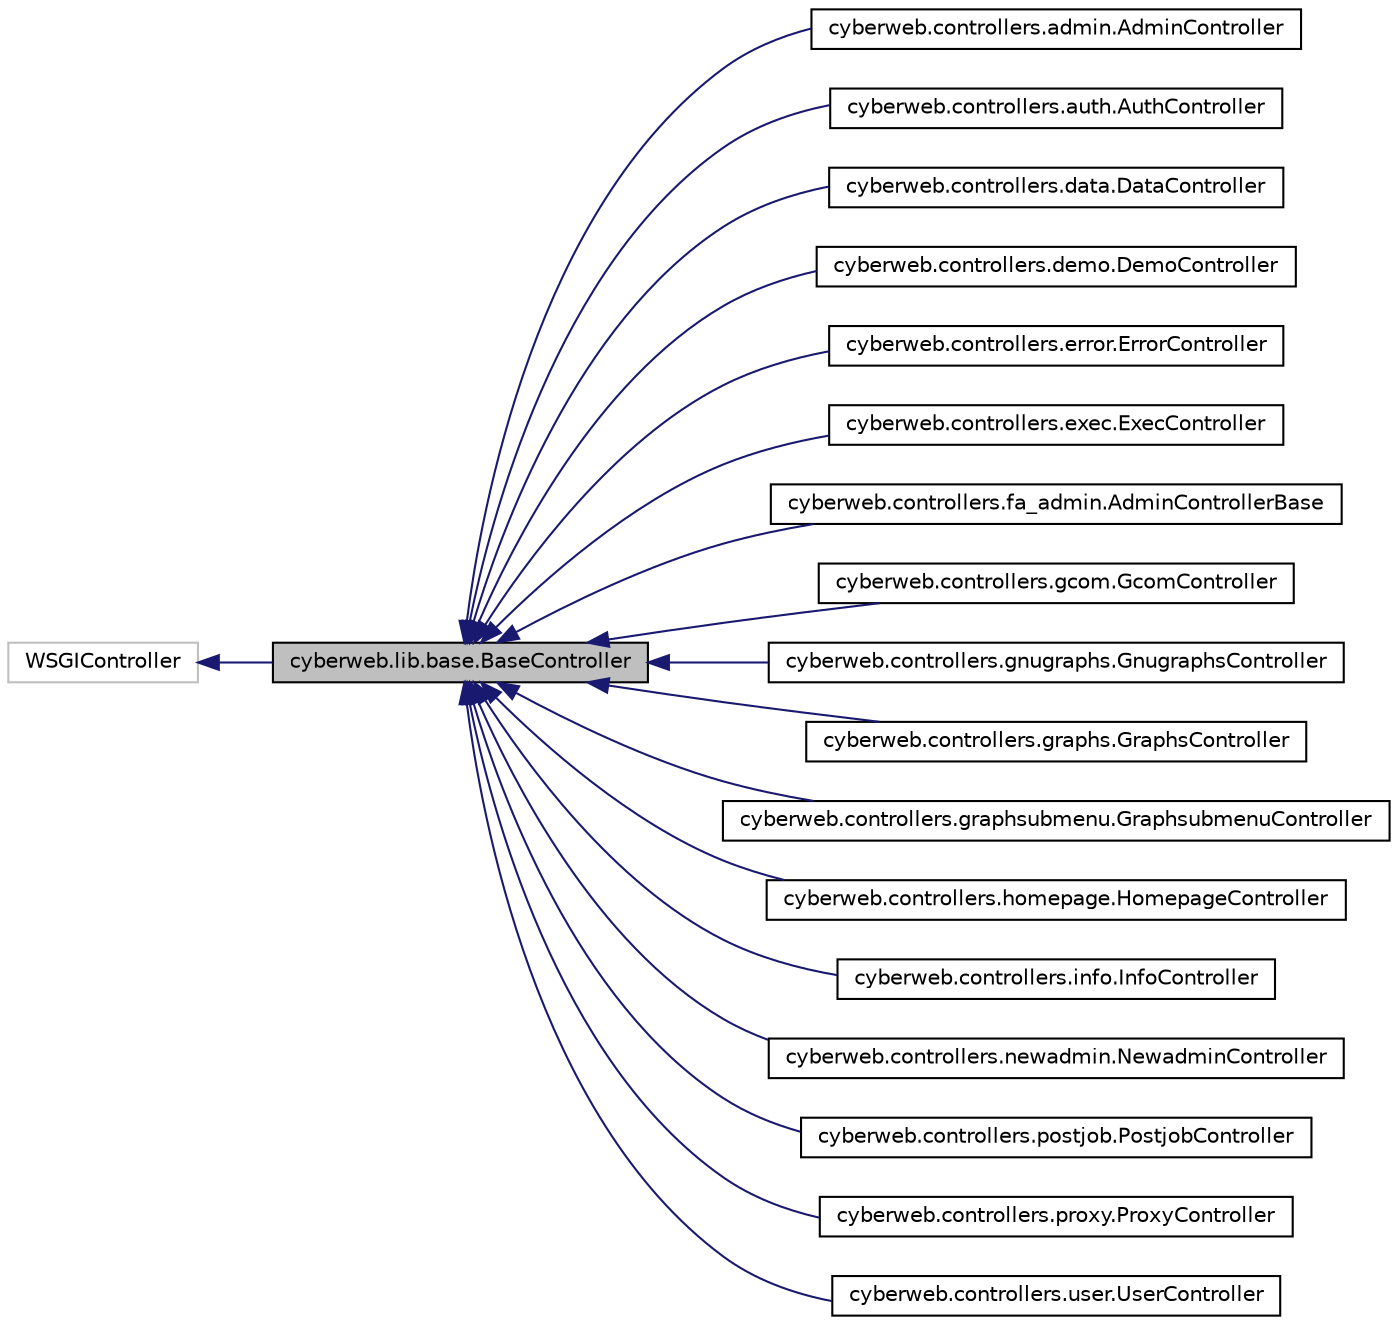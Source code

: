 digraph G
{
  edge [fontname="Helvetica",fontsize="10",labelfontname="Helvetica",labelfontsize="10"];
  node [fontname="Helvetica",fontsize="10",shape=record];
  rankdir="LR";
  Node1 [label="cyberweb.lib.base.BaseController",height=0.2,width=0.4,color="black", fillcolor="grey75", style="filled" fontcolor="black"];
  Node2 -> Node1 [dir="back",color="midnightblue",fontsize="10",style="solid",fontname="Helvetica"];
  Node2 [label="WSGIController",height=0.2,width=0.4,color="grey75", fillcolor="white", style="filled"];
  Node1 -> Node3 [dir="back",color="midnightblue",fontsize="10",style="solid",fontname="Helvetica"];
  Node3 [label="cyberweb.controllers.admin.AdminController",height=0.2,width=0.4,color="black", fillcolor="white", style="filled",URL="$classcyberweb_1_1controllers_1_1admin_1_1_admin_controller.html"];
  Node1 -> Node4 [dir="back",color="midnightblue",fontsize="10",style="solid",fontname="Helvetica"];
  Node4 [label="cyberweb.controllers.auth.AuthController",height=0.2,width=0.4,color="black", fillcolor="white", style="filled",URL="$classcyberweb_1_1controllers_1_1auth_1_1_auth_controller.html"];
  Node1 -> Node5 [dir="back",color="midnightblue",fontsize="10",style="solid",fontname="Helvetica"];
  Node5 [label="cyberweb.controllers.data.DataController",height=0.2,width=0.4,color="black", fillcolor="white", style="filled",URL="$classcyberweb_1_1controllers_1_1data_1_1_data_controller.html"];
  Node1 -> Node6 [dir="back",color="midnightblue",fontsize="10",style="solid",fontname="Helvetica"];
  Node6 [label="cyberweb.controllers.demo.DemoController",height=0.2,width=0.4,color="black", fillcolor="white", style="filled",URL="$classcyberweb_1_1controllers_1_1demo_1_1_demo_controller.html"];
  Node1 -> Node7 [dir="back",color="midnightblue",fontsize="10",style="solid",fontname="Helvetica"];
  Node7 [label="cyberweb.controllers.error.ErrorController",height=0.2,width=0.4,color="black", fillcolor="white", style="filled",URL="$classcyberweb_1_1controllers_1_1error_1_1_error_controller.html"];
  Node1 -> Node8 [dir="back",color="midnightblue",fontsize="10",style="solid",fontname="Helvetica"];
  Node8 [label="cyberweb.controllers.exec.ExecController",height=0.2,width=0.4,color="black", fillcolor="white", style="filled",URL="$classcyberweb_1_1controllers_1_1exec_1_1_exec_controller.html"];
  Node1 -> Node9 [dir="back",color="midnightblue",fontsize="10",style="solid",fontname="Helvetica"];
  Node9 [label="cyberweb.controllers.fa_admin.AdminControllerBase",height=0.2,width=0.4,color="black", fillcolor="white", style="filled",URL="$classcyberweb_1_1controllers_1_1fa__admin_1_1_admin_controller_base.html"];
  Node1 -> Node10 [dir="back",color="midnightblue",fontsize="10",style="solid",fontname="Helvetica"];
  Node10 [label="cyberweb.controllers.gcom.GcomController",height=0.2,width=0.4,color="black", fillcolor="white", style="filled",URL="$classcyberweb_1_1controllers_1_1gcom_1_1_gcom_controller.html"];
  Node1 -> Node11 [dir="back",color="midnightblue",fontsize="10",style="solid",fontname="Helvetica"];
  Node11 [label="cyberweb.controllers.gnugraphs.GnugraphsController",height=0.2,width=0.4,color="black", fillcolor="white", style="filled",URL="$classcyberweb_1_1controllers_1_1gnugraphs_1_1_gnugraphs_controller.html"];
  Node1 -> Node12 [dir="back",color="midnightblue",fontsize="10",style="solid",fontname="Helvetica"];
  Node12 [label="cyberweb.controllers.graphs.GraphsController",height=0.2,width=0.4,color="black", fillcolor="white", style="filled",URL="$classcyberweb_1_1controllers_1_1graphs_1_1_graphs_controller.html"];
  Node1 -> Node13 [dir="back",color="midnightblue",fontsize="10",style="solid",fontname="Helvetica"];
  Node13 [label="cyberweb.controllers.graphsubmenu.GraphsubmenuController",height=0.2,width=0.4,color="black", fillcolor="white", style="filled",URL="$classcyberweb_1_1controllers_1_1graphsubmenu_1_1_graphsubmenu_controller.html"];
  Node1 -> Node14 [dir="back",color="midnightblue",fontsize="10",style="solid",fontname="Helvetica"];
  Node14 [label="cyberweb.controllers.homepage.HomepageController",height=0.2,width=0.4,color="black", fillcolor="white", style="filled",URL="$classcyberweb_1_1controllers_1_1homepage_1_1_homepage_controller.html"];
  Node1 -> Node15 [dir="back",color="midnightblue",fontsize="10",style="solid",fontname="Helvetica"];
  Node15 [label="cyberweb.controllers.info.InfoController",height=0.2,width=0.4,color="black", fillcolor="white", style="filled",URL="$classcyberweb_1_1controllers_1_1info_1_1_info_controller.html"];
  Node1 -> Node16 [dir="back",color="midnightblue",fontsize="10",style="solid",fontname="Helvetica"];
  Node16 [label="cyberweb.controllers.newadmin.NewadminController",height=0.2,width=0.4,color="black", fillcolor="white", style="filled",URL="$classcyberweb_1_1controllers_1_1newadmin_1_1_newadmin_controller.html"];
  Node1 -> Node17 [dir="back",color="midnightblue",fontsize="10",style="solid",fontname="Helvetica"];
  Node17 [label="cyberweb.controllers.postjob.PostjobController",height=0.2,width=0.4,color="black", fillcolor="white", style="filled",URL="$classcyberweb_1_1controllers_1_1postjob_1_1_postjob_controller.html"];
  Node1 -> Node18 [dir="back",color="midnightblue",fontsize="10",style="solid",fontname="Helvetica"];
  Node18 [label="cyberweb.controllers.proxy.ProxyController",height=0.2,width=0.4,color="black", fillcolor="white", style="filled",URL="$classcyberweb_1_1controllers_1_1proxy_1_1_proxy_controller.html"];
  Node1 -> Node19 [dir="back",color="midnightblue",fontsize="10",style="solid",fontname="Helvetica"];
  Node19 [label="cyberweb.controllers.user.UserController",height=0.2,width=0.4,color="black", fillcolor="white", style="filled",URL="$classcyberweb_1_1controllers_1_1user_1_1_user_controller.html"];
}
